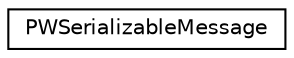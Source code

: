 digraph "Graphical Class Hierarchy"
{
 // LATEX_PDF_SIZE
  edge [fontname="Helvetica",fontsize="10",labelfontname="Helvetica",labelfontsize="10"];
  node [fontname="Helvetica",fontsize="10",shape=record];
  rankdir="LR";
  Node0 [label="PWSerializableMessage",height=0.2,width=0.4,color="black", fillcolor="white", style="filled",URL="$classPWSerializableMessage.html",tooltip=" "];
}
